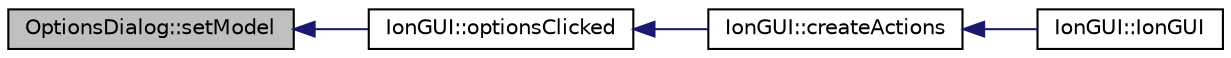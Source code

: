 digraph "OptionsDialog::setModel"
{
  edge [fontname="Helvetica",fontsize="10",labelfontname="Helvetica",labelfontsize="10"];
  node [fontname="Helvetica",fontsize="10",shape=record];
  rankdir="LR";
  Node72 [label="OptionsDialog::setModel",height=0.2,width=0.4,color="black", fillcolor="grey75", style="filled", fontcolor="black"];
  Node72 -> Node73 [dir="back",color="midnightblue",fontsize="10",style="solid",fontname="Helvetica"];
  Node73 [label="IonGUI::optionsClicked",height=0.2,width=0.4,color="black", fillcolor="white", style="filled",URL="$dc/d0b/class_ion_g_u_i.html#a463be06dd466d69e20a3a8b073d110d2",tooltip="Show configuration dialog. "];
  Node73 -> Node74 [dir="back",color="midnightblue",fontsize="10",style="solid",fontname="Helvetica"];
  Node74 [label="IonGUI::createActions",height=0.2,width=0.4,color="black", fillcolor="white", style="filled",URL="$dc/d0b/class_ion_g_u_i.html#a5a5e1c2fbc2fec3d925d654c61a8b252",tooltip="Create the main UI actions. "];
  Node74 -> Node75 [dir="back",color="midnightblue",fontsize="10",style="solid",fontname="Helvetica"];
  Node75 [label="IonGUI::IonGUI",height=0.2,width=0.4,color="black", fillcolor="white", style="filled",URL="$dc/d0b/class_ion_g_u_i.html#ad0e22e4901b039bcc987ef0328c8c5d4"];
}
